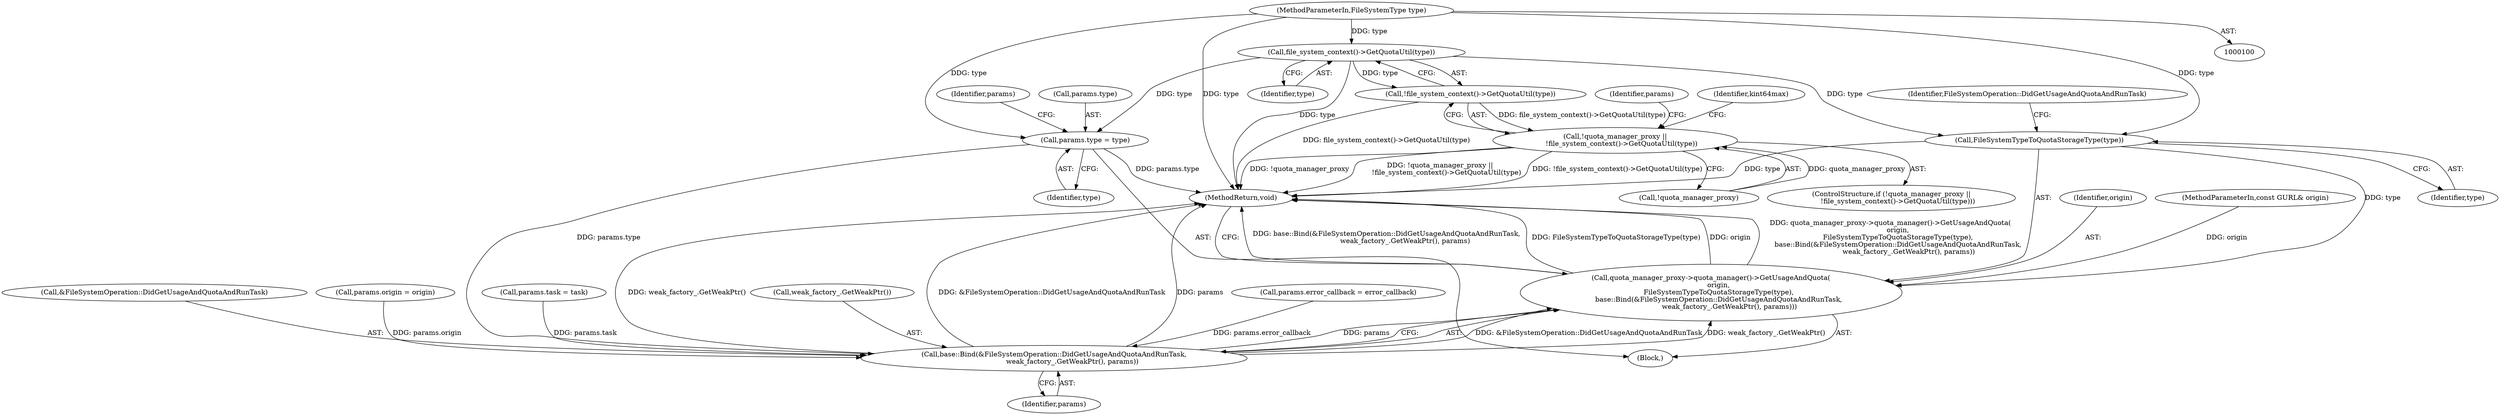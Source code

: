 digraph "0_Chrome_3ea4ba8af75eb37860c15d02af94f272e5bbc235@API" {
"1000115" [label="(Call,file_system_context()->GetQuotaUtil(type))"];
"1000102" [label="(MethodParameterIn,FileSystemType type)"];
"1000114" [label="(Call,!file_system_context()->GetQuotaUtil(type))"];
"1000111" [label="(Call,!quota_manager_proxy ||\n      !file_system_context()->GetQuotaUtil(type))"];
"1000128" [label="(Call,params.type = type)"];
"1000151" [label="(Call,base::Bind(&FileSystemOperation::DidGetUsageAndQuotaAndRunTask,\n                 weak_factory_.GetWeakPtr(), params))"];
"1000147" [label="(Call,quota_manager_proxy->quota_manager()->GetUsageAndQuota(\n       origin,\n       FileSystemTypeToQuotaStorageType(type),\n       base::Bind(&FileSystemOperation::DidGetUsageAndQuotaAndRunTask,\n                 weak_factory_.GetWeakPtr(), params)))"];
"1000149" [label="(Call,FileSystemTypeToQuotaStorageType(type))"];
"1000151" [label="(Call,base::Bind(&FileSystemOperation::DidGetUsageAndQuotaAndRunTask,\n                 weak_factory_.GetWeakPtr(), params))"];
"1000150" [label="(Identifier,type)"];
"1000155" [label="(Identifier,params)"];
"1000154" [label="(Call,weak_factory_.GetWeakPtr())"];
"1000116" [label="(Identifier,type)"];
"1000105" [label="(Block,)"];
"1000119" [label="(Identifier,kint64max)"];
"1000128" [label="(Call,params.type = type)"];
"1000133" [label="(Call,params.task = task)"];
"1000110" [label="(ControlStructure,if (!quota_manager_proxy ||\n      !file_system_context()->GetQuotaUtil(type)))"];
"1000153" [label="(Identifier,FileSystemOperation::DidGetUsageAndQuotaAndRunTask)"];
"1000102" [label="(MethodParameterIn,FileSystemType type)"];
"1000111" [label="(Call,!quota_manager_proxy ||\n      !file_system_context()->GetQuotaUtil(type))"];
"1000135" [label="(Identifier,params)"];
"1000112" [label="(Call,!quota_manager_proxy)"];
"1000114" [label="(Call,!file_system_context()->GetQuotaUtil(type))"];
"1000156" [label="(MethodReturn,void)"];
"1000125" [label="(Identifier,params)"];
"1000147" [label="(Call,quota_manager_proxy->quota_manager()->GetUsageAndQuota(\n       origin,\n       FileSystemTypeToQuotaStorageType(type),\n       base::Bind(&FileSystemOperation::DidGetUsageAndQuotaAndRunTask,\n                 weak_factory_.GetWeakPtr(), params)))"];
"1000138" [label="(Call,params.error_callback = error_callback)"];
"1000101" [label="(MethodParameterIn,const GURL& origin)"];
"1000152" [label="(Call,&FileSystemOperation::DidGetUsageAndQuotaAndRunTask)"];
"1000123" [label="(Call,params.origin = origin)"];
"1000149" [label="(Call,FileSystemTypeToQuotaStorageType(type))"];
"1000115" [label="(Call,file_system_context()->GetQuotaUtil(type))"];
"1000129" [label="(Call,params.type)"];
"1000148" [label="(Identifier,origin)"];
"1000132" [label="(Identifier,type)"];
"1000115" -> "1000114"  [label="AST: "];
"1000115" -> "1000116"  [label="CFG: "];
"1000116" -> "1000115"  [label="AST: "];
"1000114" -> "1000115"  [label="CFG: "];
"1000115" -> "1000156"  [label="DDG: type"];
"1000115" -> "1000114"  [label="DDG: type"];
"1000102" -> "1000115"  [label="DDG: type"];
"1000115" -> "1000128"  [label="DDG: type"];
"1000115" -> "1000149"  [label="DDG: type"];
"1000102" -> "1000100"  [label="AST: "];
"1000102" -> "1000156"  [label="DDG: type"];
"1000102" -> "1000128"  [label="DDG: type"];
"1000102" -> "1000149"  [label="DDG: type"];
"1000114" -> "1000111"  [label="AST: "];
"1000111" -> "1000114"  [label="CFG: "];
"1000114" -> "1000156"  [label="DDG: file_system_context()->GetQuotaUtil(type)"];
"1000114" -> "1000111"  [label="DDG: file_system_context()->GetQuotaUtil(type)"];
"1000111" -> "1000110"  [label="AST: "];
"1000111" -> "1000112"  [label="CFG: "];
"1000112" -> "1000111"  [label="AST: "];
"1000119" -> "1000111"  [label="CFG: "];
"1000125" -> "1000111"  [label="CFG: "];
"1000111" -> "1000156"  [label="DDG: !file_system_context()->GetQuotaUtil(type)"];
"1000111" -> "1000156"  [label="DDG: !quota_manager_proxy"];
"1000111" -> "1000156"  [label="DDG: !quota_manager_proxy ||\n      !file_system_context()->GetQuotaUtil(type)"];
"1000112" -> "1000111"  [label="DDG: quota_manager_proxy"];
"1000128" -> "1000105"  [label="AST: "];
"1000128" -> "1000132"  [label="CFG: "];
"1000129" -> "1000128"  [label="AST: "];
"1000132" -> "1000128"  [label="AST: "];
"1000135" -> "1000128"  [label="CFG: "];
"1000128" -> "1000156"  [label="DDG: params.type"];
"1000128" -> "1000151"  [label="DDG: params.type"];
"1000151" -> "1000147"  [label="AST: "];
"1000151" -> "1000155"  [label="CFG: "];
"1000152" -> "1000151"  [label="AST: "];
"1000154" -> "1000151"  [label="AST: "];
"1000155" -> "1000151"  [label="AST: "];
"1000147" -> "1000151"  [label="CFG: "];
"1000151" -> "1000156"  [label="DDG: &FileSystemOperation::DidGetUsageAndQuotaAndRunTask"];
"1000151" -> "1000156"  [label="DDG: weak_factory_.GetWeakPtr()"];
"1000151" -> "1000156"  [label="DDG: params"];
"1000151" -> "1000147"  [label="DDG: &FileSystemOperation::DidGetUsageAndQuotaAndRunTask"];
"1000151" -> "1000147"  [label="DDG: weak_factory_.GetWeakPtr()"];
"1000151" -> "1000147"  [label="DDG: params"];
"1000138" -> "1000151"  [label="DDG: params.error_callback"];
"1000123" -> "1000151"  [label="DDG: params.origin"];
"1000133" -> "1000151"  [label="DDG: params.task"];
"1000147" -> "1000105"  [label="AST: "];
"1000148" -> "1000147"  [label="AST: "];
"1000149" -> "1000147"  [label="AST: "];
"1000156" -> "1000147"  [label="CFG: "];
"1000147" -> "1000156"  [label="DDG: base::Bind(&FileSystemOperation::DidGetUsageAndQuotaAndRunTask,\n                 weak_factory_.GetWeakPtr(), params)"];
"1000147" -> "1000156"  [label="DDG: FileSystemTypeToQuotaStorageType(type)"];
"1000147" -> "1000156"  [label="DDG: origin"];
"1000147" -> "1000156"  [label="DDG: quota_manager_proxy->quota_manager()->GetUsageAndQuota(\n       origin,\n       FileSystemTypeToQuotaStorageType(type),\n       base::Bind(&FileSystemOperation::DidGetUsageAndQuotaAndRunTask,\n                 weak_factory_.GetWeakPtr(), params))"];
"1000101" -> "1000147"  [label="DDG: origin"];
"1000149" -> "1000147"  [label="DDG: type"];
"1000149" -> "1000150"  [label="CFG: "];
"1000150" -> "1000149"  [label="AST: "];
"1000153" -> "1000149"  [label="CFG: "];
"1000149" -> "1000156"  [label="DDG: type"];
}
